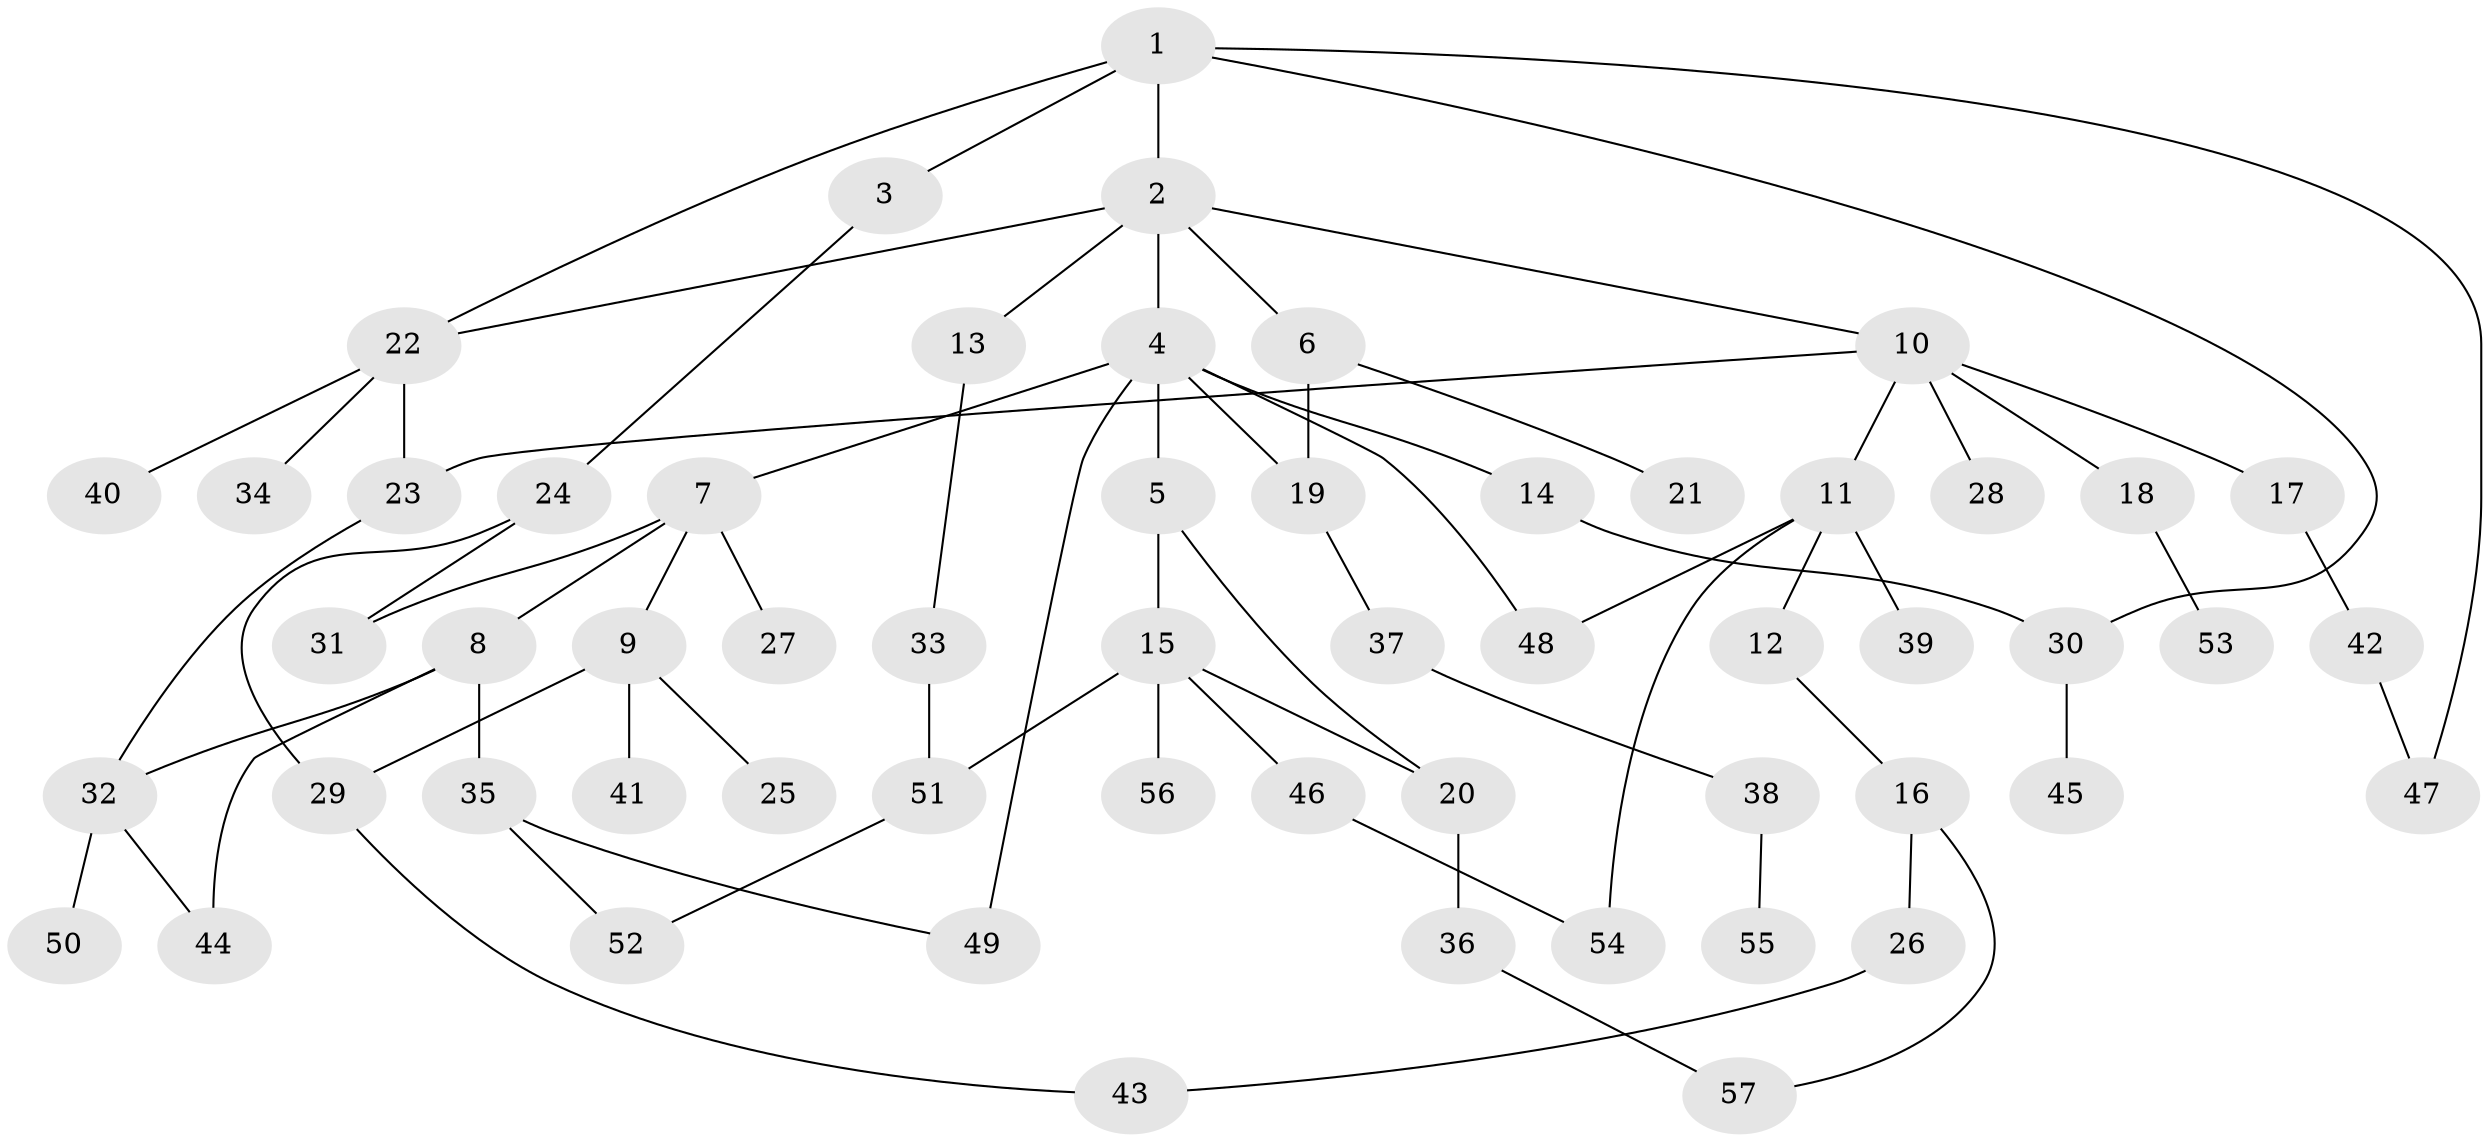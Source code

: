 // coarse degree distribution, {3: 0.09090909090909091, 15: 0.045454545454545456, 1: 0.45454545454545453, 6: 0.045454545454545456, 5: 0.045454545454545456, 4: 0.09090909090909091, 2: 0.22727272727272727}
// Generated by graph-tools (version 1.1) at 2025/16/03/04/25 18:16:59]
// undirected, 57 vertices, 73 edges
graph export_dot {
graph [start="1"]
  node [color=gray90,style=filled];
  1;
  2;
  3;
  4;
  5;
  6;
  7;
  8;
  9;
  10;
  11;
  12;
  13;
  14;
  15;
  16;
  17;
  18;
  19;
  20;
  21;
  22;
  23;
  24;
  25;
  26;
  27;
  28;
  29;
  30;
  31;
  32;
  33;
  34;
  35;
  36;
  37;
  38;
  39;
  40;
  41;
  42;
  43;
  44;
  45;
  46;
  47;
  48;
  49;
  50;
  51;
  52;
  53;
  54;
  55;
  56;
  57;
  1 -- 2;
  1 -- 3;
  1 -- 30;
  1 -- 47;
  1 -- 22;
  2 -- 4;
  2 -- 6;
  2 -- 10;
  2 -- 13;
  2 -- 22;
  3 -- 24;
  4 -- 5;
  4 -- 7;
  4 -- 14;
  4 -- 48;
  4 -- 49;
  4 -- 19;
  5 -- 15;
  5 -- 20;
  6 -- 19;
  6 -- 21;
  7 -- 8;
  7 -- 9;
  7 -- 27;
  7 -- 31;
  8 -- 35;
  8 -- 44;
  8 -- 32;
  9 -- 25;
  9 -- 41;
  9 -- 29;
  10 -- 11;
  10 -- 17;
  10 -- 18;
  10 -- 28;
  10 -- 23;
  11 -- 12;
  11 -- 39;
  11 -- 54;
  11 -- 48;
  12 -- 16;
  13 -- 33;
  14 -- 30;
  15 -- 46;
  15 -- 56;
  15 -- 51;
  15 -- 20;
  16 -- 26;
  16 -- 57;
  17 -- 42;
  18 -- 53;
  19 -- 37;
  20 -- 36;
  22 -- 23;
  22 -- 34;
  22 -- 40;
  23 -- 32;
  24 -- 29;
  24 -- 31;
  26 -- 43;
  29 -- 43;
  30 -- 45;
  32 -- 50;
  32 -- 44;
  33 -- 51;
  35 -- 52;
  35 -- 49;
  36 -- 57;
  37 -- 38;
  38 -- 55;
  42 -- 47;
  46 -- 54;
  51 -- 52;
}

